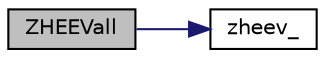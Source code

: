 digraph "ZHEEVall"
{
 // INTERACTIVE_SVG=YES
  edge [fontname="Helvetica",fontsize="10",labelfontname="Helvetica",labelfontsize="10"];
  node [fontname="Helvetica",fontsize="10",shape=record];
  rankdir="LR";
  Node1 [label="ZHEEVall",height=0.2,width=0.4,color="black", fillcolor="grey75", style="filled", fontcolor="black"];
  Node1 -> Node2 [color="midnightblue",fontsize="10",style="solid",fontname="Helvetica"];
  Node2 [label="zheev_",height=0.2,width=0.4,color="black", fillcolor="white", style="filled",URL="$matrixlapack_8c.html#a596697b79bdc66f04188551b1366d4fd"];
}
